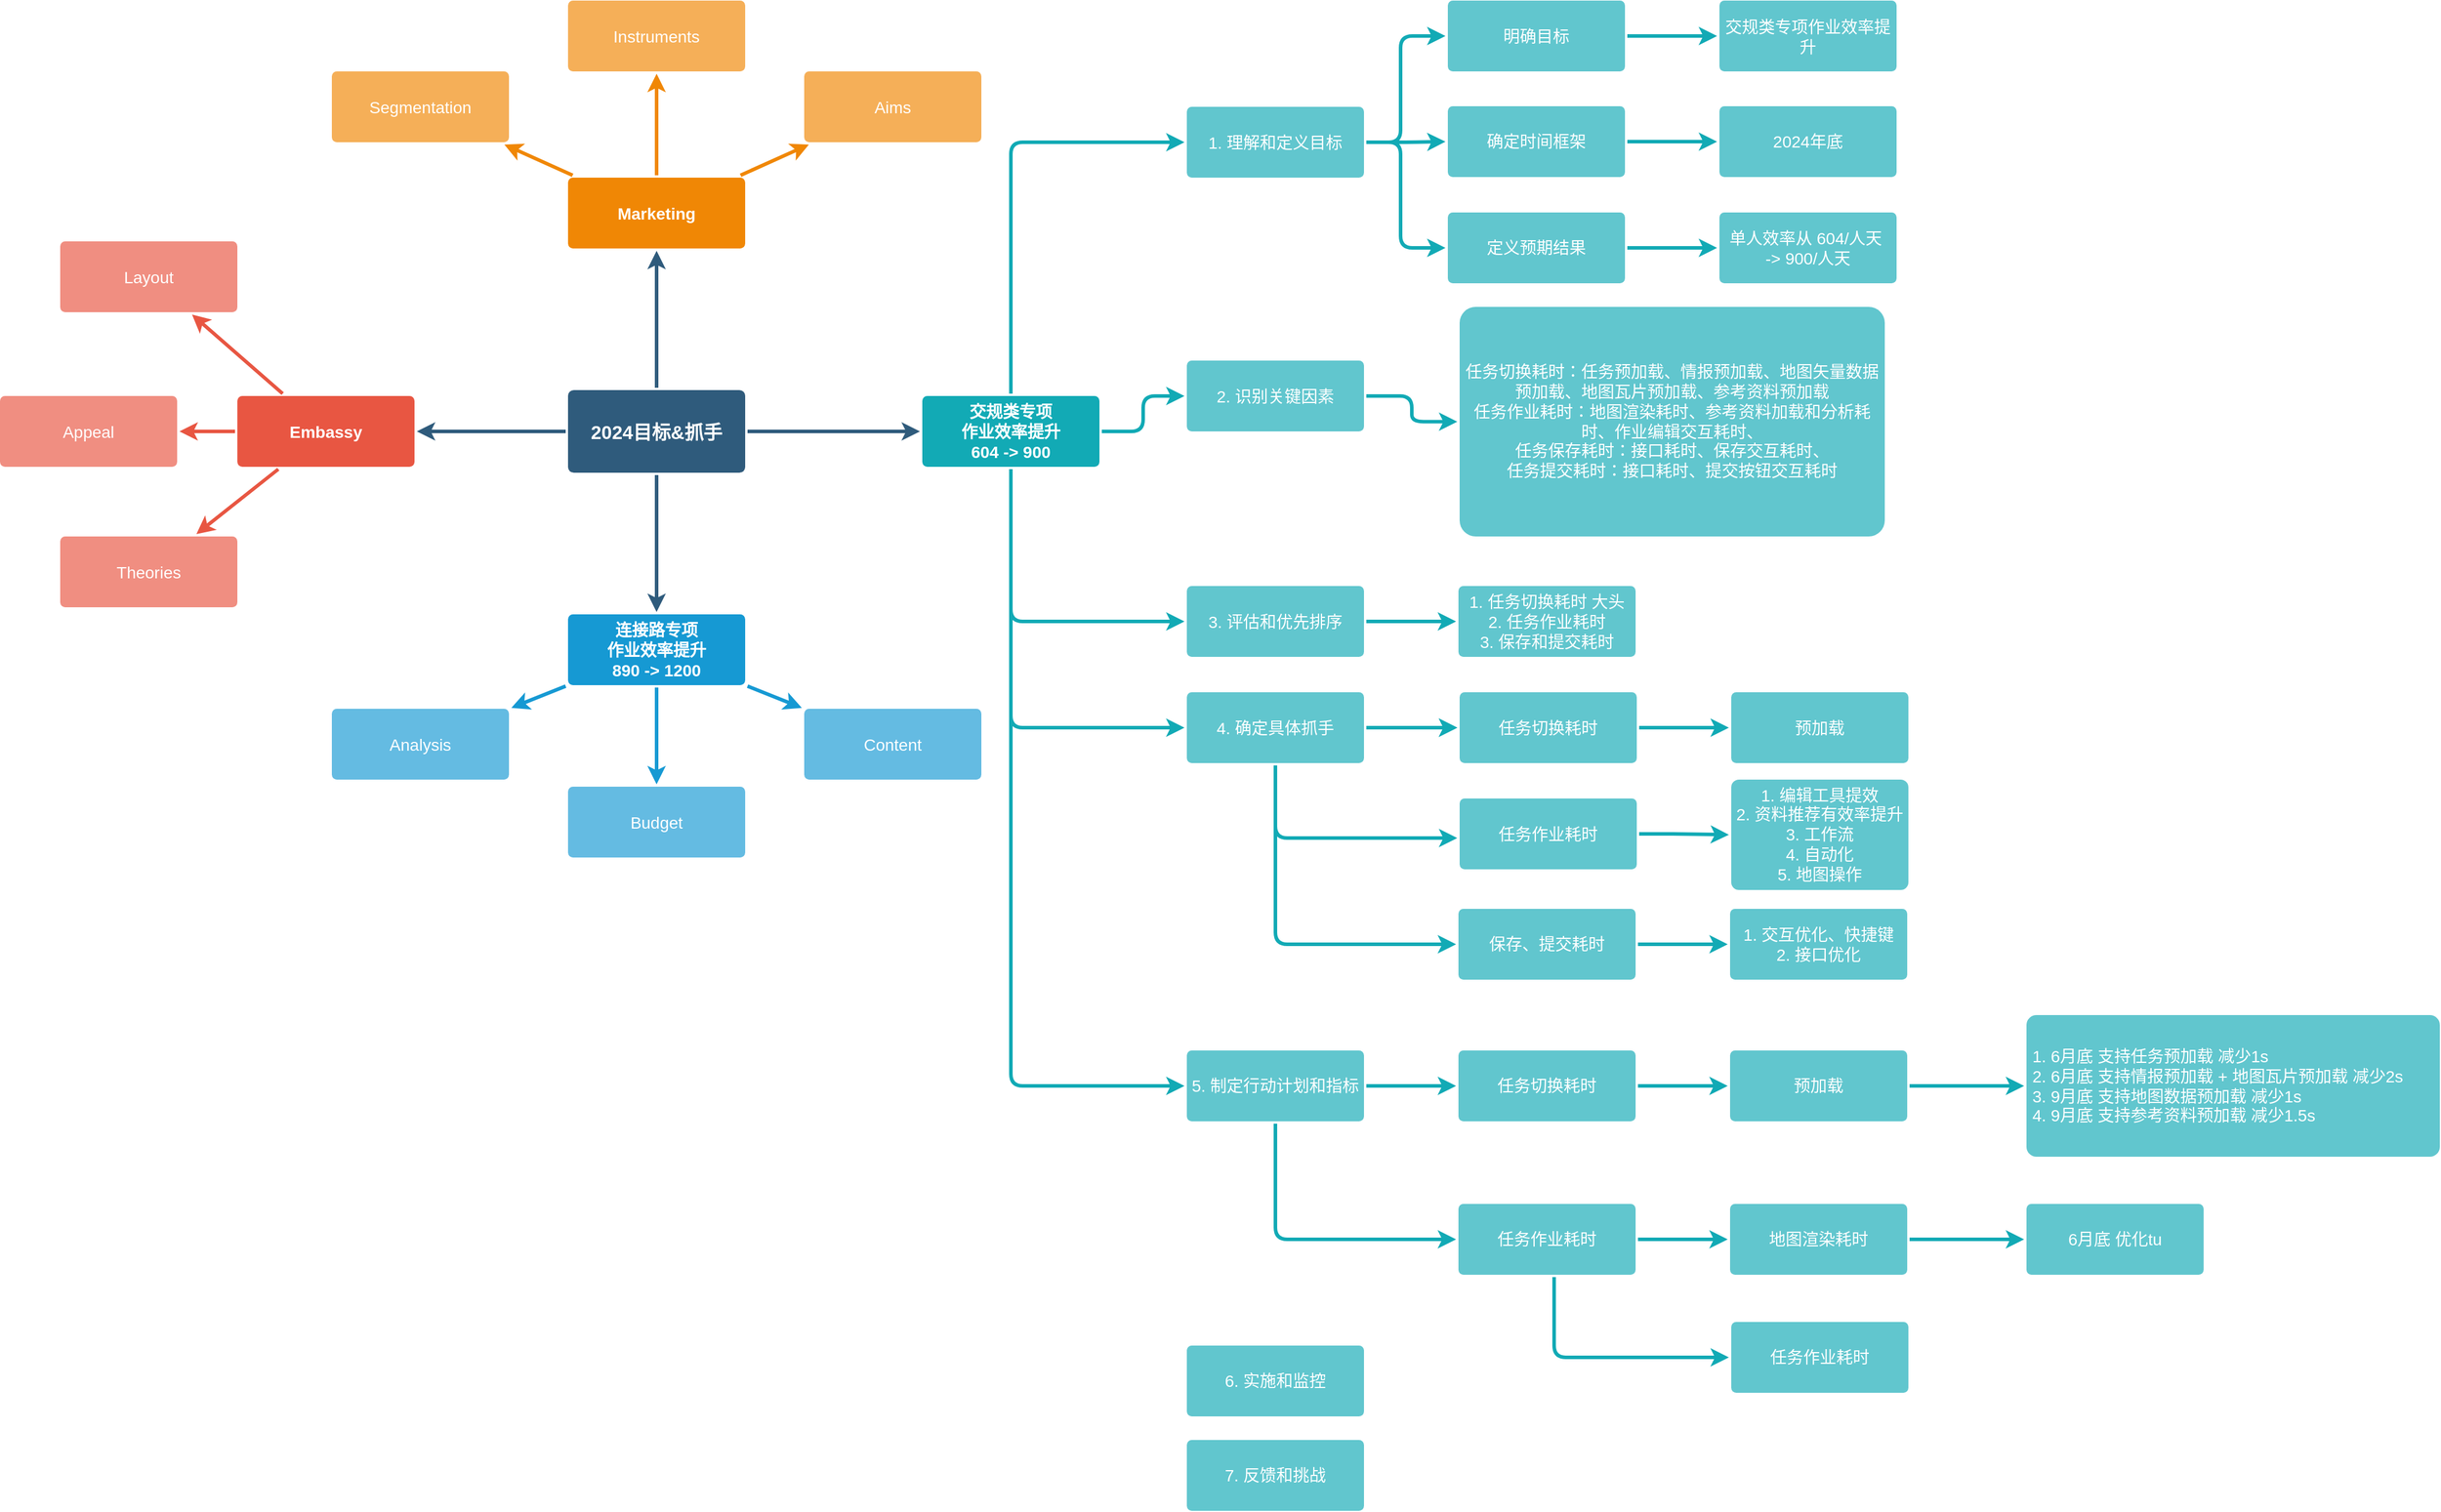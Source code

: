 <mxfile version="24.4.6" type="github">
  <diagram id="6a731a19-8d31-9384-78a2-239565b7b9f0" name="Page-1">
    <mxGraphModel dx="1434" dy="818" grid="1" gridSize="10" guides="1" tooltips="1" connect="1" arrows="1" fold="1" page="1" pageScale="1" pageWidth="1169" pageHeight="827" background="none" math="0" shadow="0">
      <root>
        <mxCell id="0" />
        <mxCell id="1" parent="0" />
        <mxCell id="1745" value="" style="edgeStyle=none;rounded=0;jumpStyle=none;html=1;shadow=0;labelBackgroundColor=none;startArrow=none;startFill=0;endArrow=classic;endFill=1;jettySize=auto;orthogonalLoop=1;strokeColor=#2F5B7C;strokeWidth=3;fontFamily=Helvetica;fontSize=16;fontColor=#23445D;spacing=5;" parent="1" source="1749" target="1764" edge="1">
          <mxGeometry relative="1" as="geometry" />
        </mxCell>
        <mxCell id="1746" value="" style="edgeStyle=none;rounded=0;jumpStyle=none;html=1;shadow=0;labelBackgroundColor=none;startArrow=none;startFill=0;endArrow=classic;endFill=1;jettySize=auto;orthogonalLoop=1;strokeColor=#2F5B7C;strokeWidth=3;fontFamily=Helvetica;fontSize=16;fontColor=#23445D;spacing=5;" parent="1" source="1749" target="1771" edge="1">
          <mxGeometry relative="1" as="geometry" />
        </mxCell>
        <mxCell id="1747" value="" style="edgeStyle=none;rounded=0;jumpStyle=none;html=1;shadow=0;labelBackgroundColor=none;startArrow=none;startFill=0;endArrow=classic;endFill=1;jettySize=auto;orthogonalLoop=1;strokeColor=#2F5B7C;strokeWidth=3;fontFamily=Helvetica;fontSize=16;fontColor=#23445D;spacing=5;" parent="1" source="1749" target="1760" edge="1">
          <mxGeometry relative="1" as="geometry" />
        </mxCell>
        <mxCell id="1748" value="" style="edgeStyle=none;rounded=0;jumpStyle=none;html=1;shadow=0;labelBackgroundColor=none;startArrow=none;startFill=0;endArrow=classic;endFill=1;jettySize=auto;orthogonalLoop=1;strokeColor=#2F5B7C;strokeWidth=3;fontFamily=Helvetica;fontSize=16;fontColor=#23445D;spacing=5;" parent="1" source="1749" target="1753" edge="1">
          <mxGeometry relative="1" as="geometry" />
        </mxCell>
        <mxCell id="1749" value="2024目标&amp;amp;&lt;span style=&quot;background-color: initial;&quot;&gt;抓手&lt;/span&gt;" style="rounded=1;whiteSpace=wrap;html=1;shadow=0;labelBackgroundColor=none;strokeColor=none;strokeWidth=3;fillColor=#2F5B7C;fontFamily=Helvetica;fontSize=16;fontColor=#FFFFFF;align=center;fontStyle=1;spacing=5;arcSize=7;perimeterSpacing=2;" parent="1" vertex="1">
          <mxGeometry x="495" y="380.5" width="150" height="70" as="geometry" />
        </mxCell>
        <mxCell id="1750" value="" style="edgeStyle=none;rounded=1;jumpStyle=none;html=1;shadow=0;labelBackgroundColor=none;startArrow=none;startFill=0;jettySize=auto;orthogonalLoop=1;strokeColor=#E85642;strokeWidth=3;fontFamily=Helvetica;fontSize=14;fontColor=#FFFFFF;spacing=5;fontStyle=1;fillColor=#b0e3e6;" parent="1" source="1753" target="1756" edge="1">
          <mxGeometry relative="1" as="geometry" />
        </mxCell>
        <mxCell id="1751" value="" style="edgeStyle=none;rounded=1;jumpStyle=none;html=1;shadow=0;labelBackgroundColor=none;startArrow=none;startFill=0;jettySize=auto;orthogonalLoop=1;strokeColor=#E85642;strokeWidth=3;fontFamily=Helvetica;fontSize=14;fontColor=#FFFFFF;spacing=5;fontStyle=1;fillColor=#b0e3e6;" parent="1" source="1753" target="1755" edge="1">
          <mxGeometry relative="1" as="geometry" />
        </mxCell>
        <mxCell id="1752" value="" style="edgeStyle=none;rounded=1;jumpStyle=none;html=1;shadow=0;labelBackgroundColor=none;startArrow=none;startFill=0;jettySize=auto;orthogonalLoop=1;strokeColor=#E85642;strokeWidth=3;fontFamily=Helvetica;fontSize=14;fontColor=#FFFFFF;spacing=5;fontStyle=1;fillColor=#b0e3e6;" parent="1" source="1753" target="1754" edge="1">
          <mxGeometry relative="1" as="geometry" />
        </mxCell>
        <mxCell id="1753" value="Embassy" style="rounded=1;whiteSpace=wrap;html=1;shadow=0;labelBackgroundColor=none;strokeColor=none;strokeWidth=3;fillColor=#e85642;fontFamily=Helvetica;fontSize=14;fontColor=#FFFFFF;align=center;spacing=5;fontStyle=1;arcSize=7;perimeterSpacing=2;" parent="1" vertex="1">
          <mxGeometry x="215" y="385.5" width="150" height="60" as="geometry" />
        </mxCell>
        <mxCell id="1754" value="Theories" style="rounded=1;whiteSpace=wrap;html=1;shadow=0;labelBackgroundColor=none;strokeColor=none;strokeWidth=3;fillColor=#f08e81;fontFamily=Helvetica;fontSize=14;fontColor=#FFFFFF;align=center;spacing=5;fontStyle=0;arcSize=7;perimeterSpacing=2;" parent="1" vertex="1">
          <mxGeometry x="65" y="504.5" width="150" height="60" as="geometry" />
        </mxCell>
        <mxCell id="1755" value="Appeal" style="rounded=1;whiteSpace=wrap;html=1;shadow=0;labelBackgroundColor=none;strokeColor=none;strokeWidth=3;fillColor=#f08e81;fontFamily=Helvetica;fontSize=14;fontColor=#FFFFFF;align=center;spacing=5;fontStyle=0;arcSize=7;perimeterSpacing=2;" parent="1" vertex="1">
          <mxGeometry x="14" y="385.5" width="150" height="60" as="geometry" />
        </mxCell>
        <mxCell id="1756" value="Layout" style="rounded=1;whiteSpace=wrap;html=1;shadow=0;labelBackgroundColor=none;strokeColor=none;strokeWidth=3;fillColor=#f08e81;fontFamily=Helvetica;fontSize=14;fontColor=#FFFFFF;align=center;spacing=5;fontStyle=0;arcSize=7;perimeterSpacing=2;" parent="1" vertex="1">
          <mxGeometry x="65" y="254.5" width="150" height="60" as="geometry" />
        </mxCell>
        <mxCell id="1757" value="" style="edgeStyle=none;rounded=0;jumpStyle=none;html=1;shadow=0;labelBackgroundColor=none;startArrow=none;startFill=0;endArrow=classic;endFill=1;jettySize=auto;orthogonalLoop=1;strokeColor=#1699D3;strokeWidth=3;fontFamily=Helvetica;fontSize=14;fontColor=#FFFFFF;spacing=5;" parent="1" source="1760" target="1763" edge="1">
          <mxGeometry relative="1" as="geometry" />
        </mxCell>
        <mxCell id="1758" value="" style="edgeStyle=none;rounded=0;jumpStyle=none;html=1;shadow=0;labelBackgroundColor=none;startArrow=none;startFill=0;endArrow=classic;endFill=1;jettySize=auto;orthogonalLoop=1;strokeColor=#1699D3;strokeWidth=3;fontFamily=Helvetica;fontSize=14;fontColor=#FFFFFF;spacing=5;" parent="1" source="1760" target="1762" edge="1">
          <mxGeometry relative="1" as="geometry" />
        </mxCell>
        <mxCell id="1759" value="" style="edgeStyle=none;rounded=0;jumpStyle=none;html=1;shadow=0;labelBackgroundColor=none;startArrow=none;startFill=0;endArrow=classic;endFill=1;jettySize=auto;orthogonalLoop=1;strokeColor=#1699D3;strokeWidth=3;fontFamily=Helvetica;fontSize=14;fontColor=#FFFFFF;spacing=5;" parent="1" source="1760" target="1761" edge="1">
          <mxGeometry relative="1" as="geometry" />
        </mxCell>
        <mxCell id="1760" value="连接路专项&lt;div&gt;作业效率提升&lt;/div&gt;&lt;div&gt;890 -&amp;gt; 1200&lt;/div&gt;" style="rounded=1;whiteSpace=wrap;html=1;shadow=0;labelBackgroundColor=none;strokeColor=none;strokeWidth=3;fillColor=#1699d3;fontFamily=Helvetica;fontSize=14;fontColor=#FFFFFF;align=center;spacing=5;fontStyle=1;arcSize=7;perimeterSpacing=2;" parent="1" vertex="1">
          <mxGeometry x="495" y="570.5" width="150" height="60" as="geometry" />
        </mxCell>
        <mxCell id="1761" value="Content" style="rounded=1;whiteSpace=wrap;html=1;shadow=0;labelBackgroundColor=none;strokeColor=none;strokeWidth=3;fillColor=#64bbe2;fontFamily=Helvetica;fontSize=14;fontColor=#FFFFFF;align=center;spacing=5;arcSize=7;perimeterSpacing=2;" parent="1" vertex="1">
          <mxGeometry x="695" y="650.5" width="150" height="60" as="geometry" />
        </mxCell>
        <mxCell id="1762" value="Budget" style="rounded=1;whiteSpace=wrap;html=1;shadow=0;labelBackgroundColor=none;strokeColor=none;strokeWidth=3;fillColor=#64bbe2;fontFamily=Helvetica;fontSize=14;fontColor=#FFFFFF;align=center;spacing=5;arcSize=7;perimeterSpacing=2;" parent="1" vertex="1">
          <mxGeometry x="495" y="716.5" width="150" height="60" as="geometry" />
        </mxCell>
        <mxCell id="1763" value="Analysis" style="rounded=1;whiteSpace=wrap;html=1;shadow=0;labelBackgroundColor=none;strokeColor=none;strokeWidth=3;fillColor=#64bbe2;fontFamily=Helvetica;fontSize=14;fontColor=#FFFFFF;align=center;spacing=5;arcSize=7;perimeterSpacing=2;" parent="1" vertex="1">
          <mxGeometry x="295" y="650.5" width="150" height="60" as="geometry" />
        </mxCell>
        <mxCell id="1764" value="Marketing" style="rounded=1;whiteSpace=wrap;html=1;shadow=0;labelBackgroundColor=none;strokeColor=none;strokeWidth=3;fillColor=#F08705;fontFamily=Helvetica;fontSize=14;fontColor=#FFFFFF;align=center;spacing=5;fontStyle=1;arcSize=7;perimeterSpacing=2;" parent="1" vertex="1">
          <mxGeometry x="495" y="200.5" width="150" height="60" as="geometry" />
        </mxCell>
        <mxCell id="1765" value="Aims&lt;br&gt;" style="rounded=1;whiteSpace=wrap;html=1;shadow=0;labelBackgroundColor=none;strokeColor=none;strokeWidth=3;fillColor=#f5af58;fontFamily=Helvetica;fontSize=14;fontColor=#FFFFFF;align=center;spacing=5;arcSize=7;perimeterSpacing=2;" parent="1" vertex="1">
          <mxGeometry x="695" y="110.5" width="150" height="60" as="geometry" />
        </mxCell>
        <mxCell id="1766" value="" style="edgeStyle=none;rounded=0;jumpStyle=none;html=1;shadow=0;labelBackgroundColor=none;startArrow=none;startFill=0;endArrow=classic;endFill=1;jettySize=auto;orthogonalLoop=1;strokeColor=#F08705;strokeWidth=3;fontFamily=Helvetica;fontSize=14;fontColor=#FFFFFF;spacing=5;" parent="1" source="1764" target="1765" edge="1">
          <mxGeometry relative="1" as="geometry" />
        </mxCell>
        <mxCell id="1767" value="Instruments" style="rounded=1;whiteSpace=wrap;html=1;shadow=0;labelBackgroundColor=none;strokeColor=none;strokeWidth=3;fillColor=#f5af58;fontFamily=Helvetica;fontSize=14;fontColor=#FFFFFF;align=center;spacing=5;arcSize=7;perimeterSpacing=2;" parent="1" vertex="1">
          <mxGeometry x="495" y="50.5" width="150" height="60" as="geometry" />
        </mxCell>
        <mxCell id="1768" value="" style="edgeStyle=none;rounded=0;jumpStyle=none;html=1;shadow=0;labelBackgroundColor=none;startArrow=none;startFill=0;endArrow=classic;endFill=1;jettySize=auto;orthogonalLoop=1;strokeColor=#F08705;strokeWidth=3;fontFamily=Helvetica;fontSize=14;fontColor=#FFFFFF;spacing=5;" parent="1" source="1764" target="1767" edge="1">
          <mxGeometry relative="1" as="geometry" />
        </mxCell>
        <mxCell id="1769" value="Segmentation" style="rounded=1;whiteSpace=wrap;html=1;shadow=0;labelBackgroundColor=none;strokeColor=none;strokeWidth=3;fillColor=#f5af58;fontFamily=Helvetica;fontSize=14;fontColor=#FFFFFF;align=center;spacing=5;arcSize=7;perimeterSpacing=2;" parent="1" vertex="1">
          <mxGeometry x="295" y="110.5" width="150" height="60" as="geometry" />
        </mxCell>
        <mxCell id="1770" value="" style="edgeStyle=none;rounded=0;jumpStyle=none;html=1;shadow=0;labelBackgroundColor=none;startArrow=none;startFill=0;endArrow=classic;endFill=1;jettySize=auto;orthogonalLoop=1;strokeColor=#F08705;strokeWidth=3;fontFamily=Helvetica;fontSize=14;fontColor=#FFFFFF;spacing=5;" parent="1" source="1764" target="1769" edge="1">
          <mxGeometry relative="1" as="geometry" />
        </mxCell>
        <mxCell id="RV0SAbKCL9Ii59QLvF3b-1825" style="edgeStyle=orthogonalEdgeStyle;rounded=1;jumpStyle=none;orthogonalLoop=1;jettySize=auto;html=1;entryX=0;entryY=0.5;entryDx=0;entryDy=0;shadow=0;strokeColor=#12AAB5;strokeWidth=3;align=center;verticalAlign=middle;spacing=5;fontFamily=Helvetica;fontSize=14;fontColor=#FFFFFF;fontStyle=1;labelBackgroundColor=none;startArrow=none;startFill=0;endArrow=classic;fillColor=#b0e3e6;" edge="1" parent="1" source="1771" target="RV0SAbKCL9Ii59QLvF3b-1792">
          <mxGeometry relative="1" as="geometry" />
        </mxCell>
        <mxCell id="RV0SAbKCL9Ii59QLvF3b-1826" style="edgeStyle=orthogonalEdgeStyle;rounded=1;jumpStyle=none;orthogonalLoop=1;jettySize=auto;html=1;entryX=0;entryY=0.5;entryDx=0;entryDy=0;shadow=0;strokeColor=#12AAB5;strokeWidth=3;align=center;verticalAlign=middle;spacing=5;fontFamily=Helvetica;fontSize=14;fontColor=#FFFFFF;fontStyle=1;labelBackgroundColor=none;startArrow=none;startFill=0;endArrow=classic;fillColor=#b0e3e6;" edge="1" parent="1" source="1771" target="RV0SAbKCL9Ii59QLvF3b-1793">
          <mxGeometry relative="1" as="geometry">
            <Array as="points">
              <mxPoint x="870" y="577" />
            </Array>
          </mxGeometry>
        </mxCell>
        <mxCell id="RV0SAbKCL9Ii59QLvF3b-1827" style="edgeStyle=orthogonalEdgeStyle;rounded=1;jumpStyle=none;orthogonalLoop=1;jettySize=auto;html=1;entryX=0;entryY=0.5;entryDx=0;entryDy=0;shadow=0;strokeColor=#12AAB5;strokeWidth=3;align=center;verticalAlign=middle;spacing=5;fontFamily=Helvetica;fontSize=14;fontColor=#FFFFFF;fontStyle=1;labelBackgroundColor=none;startArrow=none;startFill=0;endArrow=classic;fillColor=#b0e3e6;" edge="1" parent="1" source="1771" target="RV0SAbKCL9Ii59QLvF3b-1794">
          <mxGeometry relative="1" as="geometry">
            <Array as="points">
              <mxPoint x="870" y="667" />
            </Array>
          </mxGeometry>
        </mxCell>
        <mxCell id="RV0SAbKCL9Ii59QLvF3b-1828" style="edgeStyle=orthogonalEdgeStyle;rounded=1;jumpStyle=none;orthogonalLoop=1;jettySize=auto;html=1;entryX=0;entryY=0.5;entryDx=0;entryDy=0;shadow=0;strokeColor=#12AAB5;strokeWidth=3;align=center;verticalAlign=middle;spacing=5;fontFamily=Helvetica;fontSize=14;fontColor=#FFFFFF;fontStyle=1;labelBackgroundColor=none;startArrow=none;startFill=0;endArrow=classic;fillColor=#b0e3e6;" edge="1" parent="1" source="1771" target="RV0SAbKCL9Ii59QLvF3b-1795">
          <mxGeometry relative="1" as="geometry">
            <Array as="points">
              <mxPoint x="870" y="970" />
            </Array>
          </mxGeometry>
        </mxCell>
        <mxCell id="1771" value="交规类专项&lt;div&gt;作业效率提升&lt;/div&gt;&lt;div&gt;604 -&amp;gt; 900&lt;/div&gt;" style="rounded=1;whiteSpace=wrap;html=1;shadow=0;labelBackgroundColor=none;strokeColor=none;strokeWidth=3;fillColor=#12aab5;fontFamily=Helvetica;fontSize=14;fontColor=#FFFFFF;align=center;spacing=5;fontStyle=1;arcSize=7;perimeterSpacing=2;" parent="1" vertex="1">
          <mxGeometry x="795" y="385.5" width="150" height="60" as="geometry" />
        </mxCell>
        <mxCell id="RV0SAbKCL9Ii59QLvF3b-1788" style="edgeStyle=orthogonalEdgeStyle;rounded=1;jumpStyle=none;orthogonalLoop=1;jettySize=auto;html=1;exitX=1;exitY=0.5;exitDx=0;exitDy=0;entryX=0;entryY=0.5;entryDx=0;entryDy=0;shadow=0;strokeColor=#12AAB5;strokeWidth=3;align=center;verticalAlign=middle;spacing=5;fontFamily=Helvetica;fontSize=14;fontColor=#FFFFFF;fontStyle=1;labelBackgroundColor=none;startArrow=none;startFill=0;endArrow=classic;fillColor=#b0e3e6;" edge="1" parent="1" source="1778" target="RV0SAbKCL9Ii59QLvF3b-1781">
          <mxGeometry relative="1" as="geometry" />
        </mxCell>
        <mxCell id="RV0SAbKCL9Ii59QLvF3b-1789" style="edgeStyle=orthogonalEdgeStyle;rounded=1;jumpStyle=none;orthogonalLoop=1;jettySize=auto;html=1;exitX=1;exitY=0.5;exitDx=0;exitDy=0;entryX=0;entryY=0.5;entryDx=0;entryDy=0;shadow=0;strokeColor=#12AAB5;strokeWidth=3;align=center;verticalAlign=middle;spacing=5;fontFamily=Helvetica;fontSize=14;fontColor=#FFFFFF;fontStyle=1;labelBackgroundColor=none;startArrow=none;startFill=0;endArrow=classic;fillColor=#b0e3e6;" edge="1" parent="1" source="1778" target="RV0SAbKCL9Ii59QLvF3b-1782">
          <mxGeometry relative="1" as="geometry">
            <Array as="points">
              <mxPoint x="1200" y="171" />
              <mxPoint x="1200" y="260" />
            </Array>
          </mxGeometry>
        </mxCell>
        <mxCell id="RV0SAbKCL9Ii59QLvF3b-1791" style="edgeStyle=orthogonalEdgeStyle;rounded=1;jumpStyle=none;orthogonalLoop=1;jettySize=auto;html=1;exitX=1;exitY=0.5;exitDx=0;exitDy=0;entryX=0;entryY=0.5;entryDx=0;entryDy=0;shadow=0;strokeColor=#12AAB5;strokeWidth=3;align=center;verticalAlign=middle;spacing=5;fontFamily=Helvetica;fontSize=14;fontColor=#FFFFFF;fontStyle=1;labelBackgroundColor=none;startArrow=none;startFill=0;endArrow=classic;fillColor=#b0e3e6;flowAnimation=0;" edge="1" parent="1" source="1778" target="RV0SAbKCL9Ii59QLvF3b-1779">
          <mxGeometry relative="1" as="geometry">
            <Array as="points">
              <mxPoint x="1200" y="171" />
              <mxPoint x="1200" y="81" />
            </Array>
          </mxGeometry>
        </mxCell>
        <mxCell id="1778" value="1. 理解和定义目标" style="rounded=1;whiteSpace=wrap;html=1;shadow=0;labelBackgroundColor=none;strokeColor=none;strokeWidth=3;fillColor=#61c6ce;fontFamily=Helvetica;fontSize=14;fontColor=#FFFFFF;align=center;spacing=5;fontStyle=0;arcSize=7;perimeterSpacing=2;" parent="1" vertex="1">
          <mxGeometry x="1019" y="140.5" width="150" height="60" as="geometry" />
        </mxCell>
        <mxCell id="1779" value="" style="edgeStyle=orthogonalEdgeStyle;rounded=1;jumpStyle=none;html=1;shadow=0;labelBackgroundColor=none;startArrow=none;startFill=0;jettySize=auto;orthogonalLoop=1;strokeColor=#12AAB5;strokeWidth=3;fontFamily=Helvetica;fontSize=14;fontColor=#FFFFFF;spacing=5;fontStyle=1;fillColor=#b0e3e6;entryX=0;entryY=0.5;entryDx=0;entryDy=0;" parent="1" source="1771" target="1778" edge="1">
          <mxGeometry relative="1" as="geometry">
            <Array as="points">
              <mxPoint x="870" y="171" />
            </Array>
          </mxGeometry>
        </mxCell>
        <mxCell id="RV0SAbKCL9Ii59QLvF3b-1799" value="" style="edgeStyle=orthogonalEdgeStyle;rounded=1;jumpStyle=none;orthogonalLoop=1;jettySize=auto;html=1;shadow=0;strokeColor=#12AAB5;strokeWidth=3;align=center;verticalAlign=middle;spacing=5;fontFamily=Helvetica;fontSize=14;fontColor=#FFFFFF;fontStyle=1;labelBackgroundColor=none;startArrow=none;startFill=0;endArrow=classic;fillColor=#b0e3e6;" edge="1" parent="1" source="RV0SAbKCL9Ii59QLvF3b-1779" target="RV0SAbKCL9Ii59QLvF3b-1798">
          <mxGeometry relative="1" as="geometry" />
        </mxCell>
        <mxCell id="RV0SAbKCL9Ii59QLvF3b-1779" value="明确目标" style="rounded=1;whiteSpace=wrap;html=1;shadow=0;labelBackgroundColor=none;strokeColor=none;strokeWidth=3;fillColor=#61c6ce;fontFamily=Helvetica;fontSize=14;fontColor=#FFFFFF;align=center;spacing=5;fontStyle=0;arcSize=7;perimeterSpacing=2;" vertex="1" parent="1">
          <mxGeometry x="1240" y="50.5" width="150" height="60" as="geometry" />
        </mxCell>
        <mxCell id="RV0SAbKCL9Ii59QLvF3b-1803" value="" style="edgeStyle=orthogonalEdgeStyle;rounded=1;jumpStyle=none;orthogonalLoop=1;jettySize=auto;html=1;shadow=0;strokeColor=#12AAB5;strokeWidth=3;align=center;verticalAlign=middle;spacing=5;fontFamily=Helvetica;fontSize=14;fontColor=#FFFFFF;fontStyle=1;labelBackgroundColor=none;startArrow=none;startFill=0;endArrow=classic;fillColor=#b0e3e6;" edge="1" parent="1" source="RV0SAbKCL9Ii59QLvF3b-1781" target="RV0SAbKCL9Ii59QLvF3b-1802">
          <mxGeometry relative="1" as="geometry" />
        </mxCell>
        <mxCell id="RV0SAbKCL9Ii59QLvF3b-1781" value="确定时间框架" style="rounded=1;whiteSpace=wrap;html=1;shadow=0;labelBackgroundColor=none;strokeColor=none;strokeWidth=3;fillColor=#61c6ce;fontFamily=Helvetica;fontSize=14;fontColor=#FFFFFF;align=center;spacing=5;fontStyle=0;arcSize=7;perimeterSpacing=2;" vertex="1" parent="1">
          <mxGeometry x="1240" y="140" width="150" height="60" as="geometry" />
        </mxCell>
        <mxCell id="RV0SAbKCL9Ii59QLvF3b-1805" value="" style="edgeStyle=orthogonalEdgeStyle;rounded=1;jumpStyle=none;orthogonalLoop=1;jettySize=auto;html=1;shadow=0;strokeColor=#12AAB5;strokeWidth=3;align=center;verticalAlign=middle;spacing=5;fontFamily=Helvetica;fontSize=14;fontColor=#FFFFFF;fontStyle=1;labelBackgroundColor=none;startArrow=none;startFill=0;endArrow=classic;fillColor=#b0e3e6;" edge="1" parent="1" source="RV0SAbKCL9Ii59QLvF3b-1782" target="RV0SAbKCL9Ii59QLvF3b-1804">
          <mxGeometry relative="1" as="geometry" />
        </mxCell>
        <mxCell id="RV0SAbKCL9Ii59QLvF3b-1782" value="定义预期结果" style="rounded=1;whiteSpace=wrap;html=1;shadow=0;labelBackgroundColor=none;strokeColor=none;strokeWidth=3;fillColor=#61c6ce;fontFamily=Helvetica;fontSize=14;fontColor=#FFFFFF;align=center;spacing=5;fontStyle=0;arcSize=7;perimeterSpacing=2;" vertex="1" parent="1">
          <mxGeometry x="1240" y="230" width="150" height="60" as="geometry" />
        </mxCell>
        <mxCell id="RV0SAbKCL9Ii59QLvF3b-1807" value="" style="edgeStyle=orthogonalEdgeStyle;rounded=1;jumpStyle=none;orthogonalLoop=1;jettySize=auto;html=1;shadow=0;strokeColor=#12AAB5;strokeWidth=3;align=center;verticalAlign=middle;spacing=5;fontFamily=Helvetica;fontSize=14;fontColor=#FFFFFF;fontStyle=1;labelBackgroundColor=none;startArrow=none;startFill=0;endArrow=classic;fillColor=#b0e3e6;" edge="1" parent="1" source="RV0SAbKCL9Ii59QLvF3b-1792" target="RV0SAbKCL9Ii59QLvF3b-1806">
          <mxGeometry relative="1" as="geometry" />
        </mxCell>
        <mxCell id="RV0SAbKCL9Ii59QLvF3b-1792" value="2. 识别关键因素" style="rounded=1;whiteSpace=wrap;html=1;shadow=0;labelBackgroundColor=none;strokeColor=none;strokeWidth=3;fillColor=#61c6ce;fontFamily=Helvetica;fontSize=14;fontColor=#FFFFFF;align=center;spacing=5;fontStyle=0;arcSize=7;perimeterSpacing=2;glass=0;" vertex="1" parent="1">
          <mxGeometry x="1019" y="355.5" width="150" height="60" as="geometry" />
        </mxCell>
        <mxCell id="RV0SAbKCL9Ii59QLvF3b-1811" value="" style="edgeStyle=orthogonalEdgeStyle;rounded=1;jumpStyle=none;orthogonalLoop=1;jettySize=auto;html=1;shadow=0;strokeColor=#12AAB5;strokeWidth=3;align=center;verticalAlign=middle;spacing=5;fontFamily=Helvetica;fontSize=14;fontColor=#FFFFFF;fontStyle=1;labelBackgroundColor=none;startArrow=none;startFill=0;endArrow=classic;fillColor=#b0e3e6;" edge="1" parent="1" source="RV0SAbKCL9Ii59QLvF3b-1793" target="RV0SAbKCL9Ii59QLvF3b-1810">
          <mxGeometry relative="1" as="geometry" />
        </mxCell>
        <mxCell id="RV0SAbKCL9Ii59QLvF3b-1793" value="3. 评估和优先排序" style="rounded=1;whiteSpace=wrap;html=1;shadow=0;labelBackgroundColor=none;strokeColor=none;strokeWidth=3;fillColor=#61c6ce;fontFamily=Helvetica;fontSize=14;fontColor=#FFFFFF;align=center;spacing=5;fontStyle=0;arcSize=7;perimeterSpacing=2;glass=0;" vertex="1" parent="1">
          <mxGeometry x="1019" y="546.5" width="150" height="60" as="geometry" />
        </mxCell>
        <mxCell id="RV0SAbKCL9Ii59QLvF3b-1813" value="" style="edgeStyle=orthogonalEdgeStyle;rounded=1;jumpStyle=none;orthogonalLoop=1;jettySize=auto;html=1;shadow=0;strokeColor=#12AAB5;strokeWidth=3;align=center;verticalAlign=middle;spacing=5;fontFamily=Helvetica;fontSize=14;fontColor=#FFFFFF;fontStyle=1;labelBackgroundColor=none;startArrow=none;startFill=0;endArrow=classic;fillColor=#b0e3e6;" edge="1" parent="1" source="RV0SAbKCL9Ii59QLvF3b-1794" target="RV0SAbKCL9Ii59QLvF3b-1812">
          <mxGeometry relative="1" as="geometry" />
        </mxCell>
        <mxCell id="RV0SAbKCL9Ii59QLvF3b-1814" value="" style="edgeStyle=orthogonalEdgeStyle;rounded=1;jumpStyle=none;orthogonalLoop=1;jettySize=auto;html=1;shadow=0;strokeColor=#12AAB5;strokeWidth=3;align=center;verticalAlign=middle;spacing=5;fontFamily=Helvetica;fontSize=14;fontColor=#FFFFFF;fontStyle=1;labelBackgroundColor=none;startArrow=none;startFill=0;endArrow=classic;fillColor=#b0e3e6;" edge="1" parent="1" source="RV0SAbKCL9Ii59QLvF3b-1794" target="RV0SAbKCL9Ii59QLvF3b-1812">
          <mxGeometry relative="1" as="geometry" />
        </mxCell>
        <mxCell id="RV0SAbKCL9Ii59QLvF3b-1816" value="" style="edgeStyle=orthogonalEdgeStyle;rounded=1;jumpStyle=none;orthogonalLoop=1;jettySize=auto;html=1;shadow=0;strokeColor=#12AAB5;strokeWidth=3;align=center;verticalAlign=middle;spacing=5;fontFamily=Helvetica;fontSize=14;fontColor=#FFFFFF;fontStyle=1;labelBackgroundColor=none;startArrow=none;startFill=0;endArrow=classic;fillColor=#b0e3e6;" edge="1" parent="1" source="RV0SAbKCL9Ii59QLvF3b-1794" target="RV0SAbKCL9Ii59QLvF3b-1815">
          <mxGeometry relative="1" as="geometry">
            <Array as="points">
              <mxPoint x="1094" y="760" />
            </Array>
          </mxGeometry>
        </mxCell>
        <mxCell id="RV0SAbKCL9Ii59QLvF3b-1818" value="" style="edgeStyle=orthogonalEdgeStyle;rounded=1;jumpStyle=none;orthogonalLoop=1;jettySize=auto;html=1;shadow=0;strokeColor=#12AAB5;strokeWidth=3;align=center;verticalAlign=middle;spacing=5;fontFamily=Helvetica;fontSize=14;fontColor=#FFFFFF;fontStyle=1;labelBackgroundColor=none;startArrow=none;startFill=0;endArrow=classic;fillColor=#b0e3e6;" edge="1" parent="1" source="RV0SAbKCL9Ii59QLvF3b-1794" target="RV0SAbKCL9Ii59QLvF3b-1817">
          <mxGeometry relative="1" as="geometry">
            <Array as="points">
              <mxPoint x="1094" y="850" />
            </Array>
          </mxGeometry>
        </mxCell>
        <mxCell id="RV0SAbKCL9Ii59QLvF3b-1794" value="4. 确定具体抓手" style="rounded=1;whiteSpace=wrap;html=1;shadow=0;labelBackgroundColor=none;strokeColor=none;strokeWidth=3;fillColor=#61c6ce;fontFamily=Helvetica;fontSize=14;fontColor=#FFFFFF;align=center;spacing=5;fontStyle=0;arcSize=7;perimeterSpacing=2;glass=0;" vertex="1" parent="1">
          <mxGeometry x="1019" y="636.5" width="150" height="60" as="geometry" />
        </mxCell>
        <mxCell id="RV0SAbKCL9Ii59QLvF3b-1830" value="" style="edgeStyle=orthogonalEdgeStyle;rounded=1;jumpStyle=none;orthogonalLoop=1;jettySize=auto;html=1;shadow=0;strokeColor=#12AAB5;strokeWidth=3;align=center;verticalAlign=middle;spacing=5;fontFamily=Helvetica;fontSize=14;fontColor=#FFFFFF;fontStyle=1;labelBackgroundColor=none;startArrow=none;startFill=0;endArrow=classic;fillColor=#b0e3e6;" edge="1" parent="1" source="RV0SAbKCL9Ii59QLvF3b-1795" target="RV0SAbKCL9Ii59QLvF3b-1829">
          <mxGeometry relative="1" as="geometry" />
        </mxCell>
        <mxCell id="RV0SAbKCL9Ii59QLvF3b-1836" value="" style="edgeStyle=orthogonalEdgeStyle;rounded=1;jumpStyle=none;orthogonalLoop=1;jettySize=auto;html=1;shadow=0;strokeColor=#12AAB5;strokeWidth=3;align=center;verticalAlign=middle;spacing=5;fontFamily=Helvetica;fontSize=14;fontColor=#FFFFFF;fontStyle=1;labelBackgroundColor=none;startArrow=none;startFill=0;endArrow=classic;fillColor=#b0e3e6;" edge="1" parent="1" source="RV0SAbKCL9Ii59QLvF3b-1795" target="RV0SAbKCL9Ii59QLvF3b-1835">
          <mxGeometry relative="1" as="geometry">
            <Array as="points">
              <mxPoint x="1094" y="1100" />
            </Array>
          </mxGeometry>
        </mxCell>
        <mxCell id="RV0SAbKCL9Ii59QLvF3b-1795" value="5. 制定行动计划和指标" style="rounded=1;whiteSpace=wrap;html=1;shadow=0;labelBackgroundColor=none;strokeColor=none;strokeWidth=3;fillColor=#61c6ce;fontFamily=Helvetica;fontSize=14;fontColor=#FFFFFF;align=center;spacing=5;fontStyle=0;arcSize=7;perimeterSpacing=2;glass=0;" vertex="1" parent="1">
          <mxGeometry x="1019" y="940" width="150" height="60" as="geometry" />
        </mxCell>
        <mxCell id="RV0SAbKCL9Ii59QLvF3b-1796" value="6. 实施和监控" style="rounded=1;whiteSpace=wrap;html=1;shadow=0;labelBackgroundColor=none;strokeColor=none;strokeWidth=3;fillColor=#61c6ce;fontFamily=Helvetica;fontSize=14;fontColor=#FFFFFF;align=center;spacing=5;fontStyle=0;arcSize=7;perimeterSpacing=2;glass=0;" vertex="1" parent="1">
          <mxGeometry x="1019" y="1190" width="150" height="60" as="geometry" />
        </mxCell>
        <mxCell id="RV0SAbKCL9Ii59QLvF3b-1797" value="7. 反馈和挑战" style="rounded=1;whiteSpace=wrap;html=1;shadow=0;labelBackgroundColor=none;strokeColor=none;strokeWidth=3;fillColor=#61c6ce;fontFamily=Helvetica;fontSize=14;fontColor=#FFFFFF;align=center;spacing=5;fontStyle=0;arcSize=7;perimeterSpacing=2;glass=0;" vertex="1" parent="1">
          <mxGeometry x="1019" y="1270" width="150" height="60" as="geometry" />
        </mxCell>
        <mxCell id="RV0SAbKCL9Ii59QLvF3b-1798" value="交规类专项作业效率提升" style="rounded=1;whiteSpace=wrap;html=1;shadow=0;labelBackgroundColor=none;strokeColor=none;strokeWidth=3;fillColor=#61c6ce;fontFamily=Helvetica;fontSize=14;fontColor=#FFFFFF;align=center;spacing=5;fontStyle=0;arcSize=7;perimeterSpacing=2;" vertex="1" parent="1">
          <mxGeometry x="1470" y="50.5" width="150" height="60" as="geometry" />
        </mxCell>
        <mxCell id="RV0SAbKCL9Ii59QLvF3b-1802" value="2024年底" style="rounded=1;whiteSpace=wrap;html=1;shadow=0;labelBackgroundColor=none;strokeColor=none;strokeWidth=3;fillColor=#61c6ce;fontFamily=Helvetica;fontSize=14;fontColor=#FFFFFF;align=center;spacing=5;fontStyle=0;arcSize=7;perimeterSpacing=2;" vertex="1" parent="1">
          <mxGeometry x="1470" y="140" width="150" height="60" as="geometry" />
        </mxCell>
        <mxCell id="RV0SAbKCL9Ii59QLvF3b-1804" value="单人效率从 604/人天&amp;nbsp;&lt;div&gt;-&amp;gt; 900/人天&lt;/div&gt;" style="rounded=1;whiteSpace=wrap;html=1;shadow=0;labelBackgroundColor=none;strokeColor=none;strokeWidth=3;fillColor=#61c6ce;fontFamily=Helvetica;fontSize=14;fontColor=#FFFFFF;align=center;spacing=5;fontStyle=0;arcSize=7;perimeterSpacing=2;" vertex="1" parent="1">
          <mxGeometry x="1470" y="230" width="150" height="60" as="geometry" />
        </mxCell>
        <mxCell id="RV0SAbKCL9Ii59QLvF3b-1806" value="任务切换耗时：任务预加载、情报预加载、地图矢量数据预加载、地图瓦片预加载、参考资料预加载&lt;div&gt;任务作业耗时：地图渲染耗时、参考资料加载和分析耗时、作业编辑交互耗时、&lt;/div&gt;&lt;div&gt;任务保存耗时：接口耗时、保存交互耗时、&lt;/div&gt;&lt;div&gt;任务提交耗时：接口耗时、提交按钮交互耗时&lt;/div&gt;" style="rounded=1;whiteSpace=wrap;html=1;shadow=0;labelBackgroundColor=none;strokeColor=none;strokeWidth=3;fillColor=#61c6ce;fontFamily=Helvetica;fontSize=14;fontColor=#FFFFFF;align=center;spacing=5;fontStyle=0;arcSize=7;perimeterSpacing=2;glass=0;" vertex="1" parent="1">
          <mxGeometry x="1250" y="310" width="360" height="194.5" as="geometry" />
        </mxCell>
        <mxCell id="RV0SAbKCL9Ii59QLvF3b-1810" value="1. 任务切换耗时 大头&lt;div&gt;2. 任务作业耗时&lt;/div&gt;&lt;div&gt;3. 保存和提交耗时&lt;/div&gt;" style="rounded=1;whiteSpace=wrap;html=1;shadow=0;labelBackgroundColor=none;strokeColor=none;strokeWidth=3;fillColor=#61c6ce;fontFamily=Helvetica;fontSize=14;fontColor=#FFFFFF;align=center;spacing=5;fontStyle=0;arcSize=7;perimeterSpacing=2;glass=0;" vertex="1" parent="1">
          <mxGeometry x="1249" y="546.5" width="150" height="60" as="geometry" />
        </mxCell>
        <mxCell id="RV0SAbKCL9Ii59QLvF3b-1820" value="" style="edgeStyle=orthogonalEdgeStyle;rounded=1;jumpStyle=none;orthogonalLoop=1;jettySize=auto;html=1;shadow=0;strokeColor=#12AAB5;strokeWidth=3;align=center;verticalAlign=middle;spacing=5;fontFamily=Helvetica;fontSize=14;fontColor=#FFFFFF;fontStyle=1;labelBackgroundColor=none;startArrow=none;startFill=0;endArrow=classic;fillColor=#b0e3e6;" edge="1" parent="1" source="RV0SAbKCL9Ii59QLvF3b-1812" target="RV0SAbKCL9Ii59QLvF3b-1819">
          <mxGeometry relative="1" as="geometry" />
        </mxCell>
        <mxCell id="RV0SAbKCL9Ii59QLvF3b-1812" value="任务切换耗时" style="rounded=1;whiteSpace=wrap;html=1;shadow=0;labelBackgroundColor=none;strokeColor=none;strokeWidth=3;fillColor=#61c6ce;fontFamily=Helvetica;fontSize=14;fontColor=#FFFFFF;align=center;spacing=5;fontStyle=0;arcSize=7;perimeterSpacing=2;glass=0;" vertex="1" parent="1">
          <mxGeometry x="1250" y="636.5" width="150" height="60" as="geometry" />
        </mxCell>
        <mxCell id="RV0SAbKCL9Ii59QLvF3b-1822" value="" style="edgeStyle=orthogonalEdgeStyle;rounded=1;jumpStyle=none;orthogonalLoop=1;jettySize=auto;html=1;shadow=0;strokeColor=#12AAB5;strokeWidth=3;align=center;verticalAlign=middle;spacing=5;fontFamily=Helvetica;fontSize=14;fontColor=#FFFFFF;fontStyle=1;labelBackgroundColor=none;startArrow=none;startFill=0;endArrow=classic;fillColor=#b0e3e6;" edge="1" parent="1" source="RV0SAbKCL9Ii59QLvF3b-1815" target="RV0SAbKCL9Ii59QLvF3b-1821">
          <mxGeometry relative="1" as="geometry" />
        </mxCell>
        <mxCell id="RV0SAbKCL9Ii59QLvF3b-1815" value="任务作业耗时" style="rounded=1;whiteSpace=wrap;html=1;shadow=0;labelBackgroundColor=none;strokeColor=none;strokeWidth=3;fillColor=#61c6ce;fontFamily=Helvetica;fontSize=14;fontColor=#FFFFFF;align=center;spacing=5;fontStyle=0;arcSize=7;perimeterSpacing=2;glass=0;" vertex="1" parent="1">
          <mxGeometry x="1250" y="726.5" width="150" height="60" as="geometry" />
        </mxCell>
        <mxCell id="RV0SAbKCL9Ii59QLvF3b-1824" value="" style="edgeStyle=orthogonalEdgeStyle;rounded=1;jumpStyle=none;orthogonalLoop=1;jettySize=auto;html=1;shadow=0;strokeColor=#12AAB5;strokeWidth=3;align=center;verticalAlign=middle;spacing=5;fontFamily=Helvetica;fontSize=14;fontColor=#FFFFFF;fontStyle=1;labelBackgroundColor=none;startArrow=none;startFill=0;endArrow=classic;fillColor=#b0e3e6;" edge="1" parent="1" source="RV0SAbKCL9Ii59QLvF3b-1817" target="RV0SAbKCL9Ii59QLvF3b-1823">
          <mxGeometry relative="1" as="geometry" />
        </mxCell>
        <mxCell id="RV0SAbKCL9Ii59QLvF3b-1817" value="保存、提交耗时" style="rounded=1;whiteSpace=wrap;html=1;shadow=0;labelBackgroundColor=none;strokeColor=none;strokeWidth=3;fillColor=#61c6ce;fontFamily=Helvetica;fontSize=14;fontColor=#FFFFFF;align=center;spacing=5;fontStyle=0;arcSize=7;perimeterSpacing=2;glass=0;" vertex="1" parent="1">
          <mxGeometry x="1249" y="820" width="150" height="60" as="geometry" />
        </mxCell>
        <mxCell id="RV0SAbKCL9Ii59QLvF3b-1819" value="预加载" style="rounded=1;whiteSpace=wrap;html=1;shadow=0;labelBackgroundColor=none;strokeColor=none;strokeWidth=3;fillColor=#61c6ce;fontFamily=Helvetica;fontSize=14;fontColor=#FFFFFF;align=center;spacing=5;fontStyle=0;arcSize=7;perimeterSpacing=2;glass=0;" vertex="1" parent="1">
          <mxGeometry x="1480" y="636.5" width="150" height="60" as="geometry" />
        </mxCell>
        <mxCell id="RV0SAbKCL9Ii59QLvF3b-1821" value="1. 编辑工具提效&lt;div&gt;2. 资料推荐有效率提升&lt;/div&gt;&lt;div&gt;3. 工作流&lt;/div&gt;&lt;div&gt;4. 自动化&lt;/div&gt;&lt;div&gt;5. 地图操作&lt;/div&gt;" style="rounded=1;whiteSpace=wrap;html=1;shadow=0;labelBackgroundColor=none;strokeColor=none;strokeWidth=3;fillColor=#61c6ce;fontFamily=Helvetica;fontSize=14;fontColor=#FFFFFF;align=center;spacing=5;fontStyle=0;arcSize=7;perimeterSpacing=2;glass=0;" vertex="1" parent="1">
          <mxGeometry x="1480" y="710.5" width="150" height="93.5" as="geometry" />
        </mxCell>
        <mxCell id="RV0SAbKCL9Ii59QLvF3b-1823" value="1. 交互优化、快捷键&lt;div&gt;2. 接口优化&lt;/div&gt;" style="rounded=1;whiteSpace=wrap;html=1;shadow=0;labelBackgroundColor=none;strokeColor=none;strokeWidth=3;fillColor=#61c6ce;fontFamily=Helvetica;fontSize=14;fontColor=#FFFFFF;align=center;spacing=5;fontStyle=0;arcSize=7;perimeterSpacing=2;glass=0;" vertex="1" parent="1">
          <mxGeometry x="1479" y="820" width="150" height="60" as="geometry" />
        </mxCell>
        <mxCell id="RV0SAbKCL9Ii59QLvF3b-1832" value="" style="edgeStyle=orthogonalEdgeStyle;rounded=1;jumpStyle=none;orthogonalLoop=1;jettySize=auto;html=1;shadow=0;strokeColor=#12AAB5;strokeWidth=3;align=center;verticalAlign=middle;spacing=5;fontFamily=Helvetica;fontSize=14;fontColor=#FFFFFF;fontStyle=1;labelBackgroundColor=none;startArrow=none;startFill=0;endArrow=classic;fillColor=#b0e3e6;" edge="1" parent="1" source="RV0SAbKCL9Ii59QLvF3b-1829" target="RV0SAbKCL9Ii59QLvF3b-1831">
          <mxGeometry relative="1" as="geometry" />
        </mxCell>
        <mxCell id="RV0SAbKCL9Ii59QLvF3b-1829" value="任务切换耗时" style="rounded=1;whiteSpace=wrap;html=1;shadow=0;labelBackgroundColor=none;strokeColor=none;strokeWidth=3;fillColor=#61c6ce;fontFamily=Helvetica;fontSize=14;fontColor=#FFFFFF;align=center;spacing=5;fontStyle=0;arcSize=7;perimeterSpacing=2;glass=0;" vertex="1" parent="1">
          <mxGeometry x="1249" y="940" width="150" height="60" as="geometry" />
        </mxCell>
        <mxCell id="RV0SAbKCL9Ii59QLvF3b-1834" value="" style="edgeStyle=orthogonalEdgeStyle;rounded=1;jumpStyle=none;orthogonalLoop=1;jettySize=auto;html=1;shadow=0;strokeColor=#12AAB5;strokeWidth=3;align=center;verticalAlign=middle;spacing=5;fontFamily=Helvetica;fontSize=14;fontColor=#FFFFFF;fontStyle=1;labelBackgroundColor=none;startArrow=none;startFill=0;endArrow=classic;fillColor=#b0e3e6;" edge="1" parent="1" source="RV0SAbKCL9Ii59QLvF3b-1831" target="RV0SAbKCL9Ii59QLvF3b-1833">
          <mxGeometry relative="1" as="geometry" />
        </mxCell>
        <mxCell id="RV0SAbKCL9Ii59QLvF3b-1831" value="预加载" style="rounded=1;whiteSpace=wrap;html=1;shadow=0;labelBackgroundColor=none;strokeColor=none;strokeWidth=3;fillColor=#61c6ce;fontFamily=Helvetica;fontSize=14;fontColor=#FFFFFF;align=center;spacing=5;fontStyle=0;arcSize=7;perimeterSpacing=2;glass=0;" vertex="1" parent="1">
          <mxGeometry x="1479" y="940" width="150" height="60" as="geometry" />
        </mxCell>
        <mxCell id="RV0SAbKCL9Ii59QLvF3b-1833" value="1. 6月底 支持任务预加载 减少1s&amp;nbsp;&lt;div&gt;2. 6月底 支持情报预加载 + 地图瓦片预加载 减少2s&lt;/div&gt;&lt;div&gt;3. 9月底 支持地图数据预加载 减少1s&lt;/div&gt;&lt;div&gt;4. 9月底 支持参考资料预加载 减少1.5s&lt;/div&gt;" style="rounded=1;whiteSpace=wrap;html=1;shadow=0;labelBackgroundColor=none;strokeColor=none;strokeWidth=3;fillColor=#61c6ce;fontFamily=Helvetica;fontSize=14;fontColor=#FFFFFF;align=left;spacing=5;fontStyle=0;arcSize=7;perimeterSpacing=2;glass=0;" vertex="1" parent="1">
          <mxGeometry x="1730" y="910" width="350" height="120" as="geometry" />
        </mxCell>
        <mxCell id="RV0SAbKCL9Ii59QLvF3b-1838" value="" style="edgeStyle=orthogonalEdgeStyle;rounded=1;jumpStyle=none;orthogonalLoop=1;jettySize=auto;html=1;shadow=0;strokeColor=#12AAB5;strokeWidth=3;align=center;verticalAlign=middle;spacing=5;fontFamily=Helvetica;fontSize=14;fontColor=#FFFFFF;fontStyle=1;labelBackgroundColor=none;startArrow=none;startFill=0;endArrow=classic;fillColor=#b0e3e6;" edge="1" parent="1" source="RV0SAbKCL9Ii59QLvF3b-1835" target="RV0SAbKCL9Ii59QLvF3b-1837">
          <mxGeometry relative="1" as="geometry" />
        </mxCell>
        <mxCell id="RV0SAbKCL9Ii59QLvF3b-1841" value="" style="edgeStyle=orthogonalEdgeStyle;rounded=1;jumpStyle=none;orthogonalLoop=1;jettySize=auto;html=1;shadow=0;strokeColor=#12AAB5;strokeWidth=3;align=center;verticalAlign=middle;spacing=5;fontFamily=Helvetica;fontSize=14;fontColor=#FFFFFF;fontStyle=1;labelBackgroundColor=none;startArrow=none;startFill=0;endArrow=classic;fillColor=#b0e3e6;" edge="1" parent="1" source="RV0SAbKCL9Ii59QLvF3b-1835" target="RV0SAbKCL9Ii59QLvF3b-1840">
          <mxGeometry relative="1" as="geometry">
            <Array as="points">
              <mxPoint x="1330" y="1200" />
            </Array>
          </mxGeometry>
        </mxCell>
        <mxCell id="RV0SAbKCL9Ii59QLvF3b-1835" value="任务作业耗时" style="rounded=1;whiteSpace=wrap;html=1;shadow=0;labelBackgroundColor=none;strokeColor=none;strokeWidth=3;fillColor=#61c6ce;fontFamily=Helvetica;fontSize=14;fontColor=#FFFFFF;align=center;spacing=5;fontStyle=0;arcSize=7;perimeterSpacing=2;glass=0;" vertex="1" parent="1">
          <mxGeometry x="1249" y="1070" width="150" height="60" as="geometry" />
        </mxCell>
        <mxCell id="RV0SAbKCL9Ii59QLvF3b-1843" value="" style="edgeStyle=orthogonalEdgeStyle;rounded=1;jumpStyle=none;orthogonalLoop=1;jettySize=auto;html=1;shadow=0;strokeColor=#12AAB5;strokeWidth=3;align=center;verticalAlign=middle;spacing=5;fontFamily=Helvetica;fontSize=14;fontColor=#FFFFFF;fontStyle=1;labelBackgroundColor=none;startArrow=none;startFill=0;endArrow=classic;fillColor=#b0e3e6;" edge="1" parent="1" source="RV0SAbKCL9Ii59QLvF3b-1837" target="RV0SAbKCL9Ii59QLvF3b-1842">
          <mxGeometry relative="1" as="geometry" />
        </mxCell>
        <mxCell id="RV0SAbKCL9Ii59QLvF3b-1837" value="地图渲染耗时" style="rounded=1;whiteSpace=wrap;html=1;shadow=0;labelBackgroundColor=none;strokeColor=none;strokeWidth=3;fillColor=#61c6ce;fontFamily=Helvetica;fontSize=14;fontColor=#FFFFFF;align=center;spacing=5;fontStyle=0;arcSize=7;perimeterSpacing=2;glass=0;" vertex="1" parent="1">
          <mxGeometry x="1479" y="1070" width="150" height="60" as="geometry" />
        </mxCell>
        <mxCell id="RV0SAbKCL9Ii59QLvF3b-1840" value="任务作业耗时" style="rounded=1;whiteSpace=wrap;html=1;shadow=0;labelBackgroundColor=none;strokeColor=none;strokeWidth=3;fillColor=#61c6ce;fontFamily=Helvetica;fontSize=14;fontColor=#FFFFFF;align=center;spacing=5;fontStyle=0;arcSize=7;perimeterSpacing=2;glass=0;" vertex="1" parent="1">
          <mxGeometry x="1480" y="1170" width="150" height="60" as="geometry" />
        </mxCell>
        <mxCell id="RV0SAbKCL9Ii59QLvF3b-1842" value="6月底 优化tu" style="rounded=1;whiteSpace=wrap;html=1;shadow=0;labelBackgroundColor=none;strokeColor=none;strokeWidth=3;fillColor=#61c6ce;fontFamily=Helvetica;fontSize=14;fontColor=#FFFFFF;align=center;spacing=5;fontStyle=0;arcSize=7;perimeterSpacing=2;glass=0;" vertex="1" parent="1">
          <mxGeometry x="1730" y="1070" width="150" height="60" as="geometry" />
        </mxCell>
      </root>
    </mxGraphModel>
  </diagram>
</mxfile>
